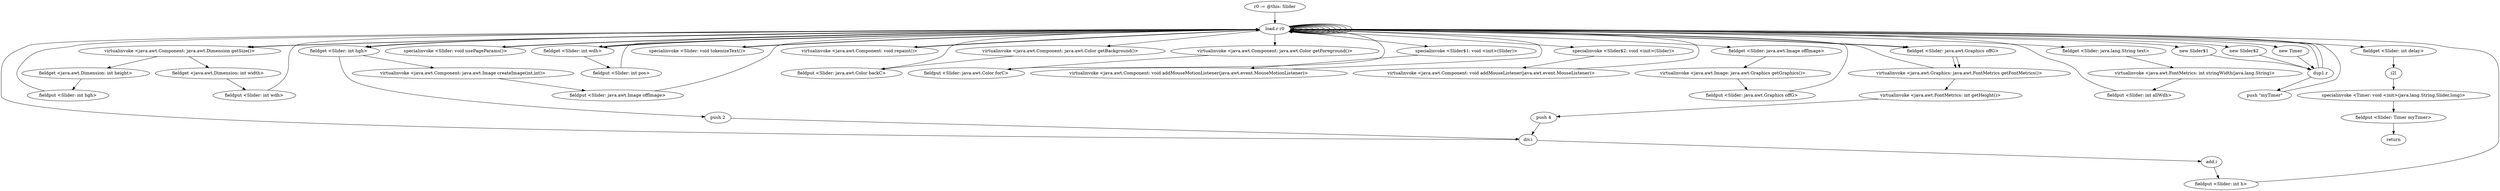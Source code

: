 digraph "" {
    "r0 := @this: Slider"
    "load.r r0"
    "r0 := @this: Slider"->"load.r r0";
    "load.r r0"->"load.r r0";
    "virtualinvoke <java.awt.Component: java.awt.Dimension getSize()>"
    "load.r r0"->"virtualinvoke <java.awt.Component: java.awt.Dimension getSize()>";
    "fieldget <java.awt.Dimension: int height>"
    "virtualinvoke <java.awt.Component: java.awt.Dimension getSize()>"->"fieldget <java.awt.Dimension: int height>";
    "fieldput <Slider: int hgh>"
    "fieldget <java.awt.Dimension: int height>"->"fieldput <Slider: int hgh>";
    "fieldput <Slider: int hgh>"->"load.r r0";
    "load.r r0"->"load.r r0";
    "load.r r0"->"virtualinvoke <java.awt.Component: java.awt.Dimension getSize()>";
    "fieldget <java.awt.Dimension: int width>"
    "virtualinvoke <java.awt.Component: java.awt.Dimension getSize()>"->"fieldget <java.awt.Dimension: int width>";
    "fieldput <Slider: int wdh>"
    "fieldget <java.awt.Dimension: int width>"->"fieldput <Slider: int wdh>";
    "fieldput <Slider: int wdh>"->"load.r r0";
    "load.r r0"->"load.r r0";
    "load.r r0"->"load.r r0";
    "fieldget <Slider: int wdh>"
    "load.r r0"->"fieldget <Slider: int wdh>";
    "fieldget <Slider: int wdh>"->"load.r r0";
    "fieldget <Slider: int hgh>"
    "load.r r0"->"fieldget <Slider: int hgh>";
    "virtualinvoke <java.awt.Component: java.awt.Image createImage(int,int)>"
    "fieldget <Slider: int hgh>"->"virtualinvoke <java.awt.Component: java.awt.Image createImage(int,int)>";
    "fieldput <Slider: java.awt.Image offImage>"
    "virtualinvoke <java.awt.Component: java.awt.Image createImage(int,int)>"->"fieldput <Slider: java.awt.Image offImage>";
    "fieldput <Slider: java.awt.Image offImage>"->"load.r r0";
    "load.r r0"->"load.r r0";
    "fieldget <Slider: java.awt.Image offImage>"
    "load.r r0"->"fieldget <Slider: java.awt.Image offImage>";
    "virtualinvoke <java.awt.Image: java.awt.Graphics getGraphics()>"
    "fieldget <Slider: java.awt.Image offImage>"->"virtualinvoke <java.awt.Image: java.awt.Graphics getGraphics()>";
    "fieldput <Slider: java.awt.Graphics offG>"
    "virtualinvoke <java.awt.Image: java.awt.Graphics getGraphics()>"->"fieldput <Slider: java.awt.Graphics offG>";
    "fieldput <Slider: java.awt.Graphics offG>"->"load.r r0";
    "load.r r0"->"load.r r0";
    "fieldget <Slider: java.awt.Graphics offG>"
    "load.r r0"->"fieldget <Slider: java.awt.Graphics offG>";
    "virtualinvoke <java.awt.Graphics: java.awt.FontMetrics getFontMetrics()>"
    "fieldget <Slider: java.awt.Graphics offG>"->"virtualinvoke <java.awt.Graphics: java.awt.FontMetrics getFontMetrics()>";
    "virtualinvoke <java.awt.FontMetrics: int getHeight()>"
    "virtualinvoke <java.awt.Graphics: java.awt.FontMetrics getFontMetrics()>"->"virtualinvoke <java.awt.FontMetrics: int getHeight()>";
    "push 4"
    "virtualinvoke <java.awt.FontMetrics: int getHeight()>"->"push 4";
    "div.i"
    "push 4"->"div.i";
    "div.i"->"load.r r0";
    "load.r r0"->"fieldget <Slider: int hgh>";
    "push 2"
    "fieldget <Slider: int hgh>"->"push 2";
    "push 2"->"div.i";
    "add.i"
    "div.i"->"add.i";
    "fieldput <Slider: int h>"
    "add.i"->"fieldput <Slider: int h>";
    "fieldput <Slider: int h>"->"load.r r0";
    "load.r r0"->"load.r r0";
    "load.r r0"->"fieldget <Slider: int wdh>";
    "fieldput <Slider: int pos>"
    "fieldget <Slider: int wdh>"->"fieldput <Slider: int pos>";
    "fieldput <Slider: int pos>"->"load.r r0";
    "specialinvoke <Slider: void usePageParams()>"
    "load.r r0"->"specialinvoke <Slider: void usePageParams()>";
    "specialinvoke <Slider: void usePageParams()>"->"load.r r0";
    "load.r r0"->"load.r r0";
    "virtualinvoke <java.awt.Component: java.awt.Color getBackground()>"
    "load.r r0"->"virtualinvoke <java.awt.Component: java.awt.Color getBackground()>";
    "fieldput <Slider: java.awt.Color backC>"
    "virtualinvoke <java.awt.Component: java.awt.Color getBackground()>"->"fieldput <Slider: java.awt.Color backC>";
    "fieldput <Slider: java.awt.Color backC>"->"load.r r0";
    "load.r r0"->"load.r r0";
    "virtualinvoke <java.awt.Component: java.awt.Color getForeground()>"
    "load.r r0"->"virtualinvoke <java.awt.Component: java.awt.Color getForeground()>";
    "fieldput <Slider: java.awt.Color forC>"
    "virtualinvoke <java.awt.Component: java.awt.Color getForeground()>"->"fieldput <Slider: java.awt.Color forC>";
    "fieldput <Slider: java.awt.Color forC>"->"load.r r0";
    "specialinvoke <Slider: void tokenizeText()>"
    "load.r r0"->"specialinvoke <Slider: void tokenizeText()>";
    "specialinvoke <Slider: void tokenizeText()>"->"load.r r0";
    "load.r r0"->"load.r r0";
    "load.r r0"->"fieldget <Slider: java.awt.Graphics offG>";
    "fieldget <Slider: java.awt.Graphics offG>"->"virtualinvoke <java.awt.Graphics: java.awt.FontMetrics getFontMetrics()>";
    "virtualinvoke <java.awt.Graphics: java.awt.FontMetrics getFontMetrics()>"->"load.r r0";
    "fieldget <Slider: java.lang.String text>"
    "load.r r0"->"fieldget <Slider: java.lang.String text>";
    "virtualinvoke <java.awt.FontMetrics: int stringWidth(java.lang.String)>"
    "fieldget <Slider: java.lang.String text>"->"virtualinvoke <java.awt.FontMetrics: int stringWidth(java.lang.String)>";
    "fieldput <Slider: int allWdh>"
    "virtualinvoke <java.awt.FontMetrics: int stringWidth(java.lang.String)>"->"fieldput <Slider: int allWdh>";
    "fieldput <Slider: int allWdh>"->"load.r r0";
    "virtualinvoke <java.awt.Component: void repaint()>"
    "load.r r0"->"virtualinvoke <java.awt.Component: void repaint()>";
    "virtualinvoke <java.awt.Component: void repaint()>"->"load.r r0";
    "new Slider$1"
    "load.r r0"->"new Slider$1";
    "dup1.r"
    "new Slider$1"->"dup1.r";
    "dup1.r"->"load.r r0";
    "specialinvoke <Slider$1: void <init>(Slider)>"
    "load.r r0"->"specialinvoke <Slider$1: void <init>(Slider)>";
    "virtualinvoke <java.awt.Component: void addMouseMotionListener(java.awt.event.MouseMotionListener)>"
    "specialinvoke <Slider$1: void <init>(Slider)>"->"virtualinvoke <java.awt.Component: void addMouseMotionListener(java.awt.event.MouseMotionListener)>";
    "virtualinvoke <java.awt.Component: void addMouseMotionListener(java.awt.event.MouseMotionListener)>"->"load.r r0";
    "new Slider$2"
    "load.r r0"->"new Slider$2";
    "new Slider$2"->"dup1.r";
    "dup1.r"->"load.r r0";
    "specialinvoke <Slider$2: void <init>(Slider)>"
    "load.r r0"->"specialinvoke <Slider$2: void <init>(Slider)>";
    "virtualinvoke <java.awt.Component: void addMouseListener(java.awt.event.MouseListener)>"
    "specialinvoke <Slider$2: void <init>(Slider)>"->"virtualinvoke <java.awt.Component: void addMouseListener(java.awt.event.MouseListener)>";
    "virtualinvoke <java.awt.Component: void addMouseListener(java.awt.event.MouseListener)>"->"load.r r0";
    "new Timer"
    "load.r r0"->"new Timer";
    "new Timer"->"dup1.r";
    "push \"myTimer\""
    "dup1.r"->"push \"myTimer\"";
    "push \"myTimer\""->"load.r r0";
    "load.r r0"->"load.r r0";
    "fieldget <Slider: int delay>"
    "load.r r0"->"fieldget <Slider: int delay>";
    "i2l"
    "fieldget <Slider: int delay>"->"i2l";
    "specialinvoke <Timer: void <init>(java.lang.String,Slider,long)>"
    "i2l"->"specialinvoke <Timer: void <init>(java.lang.String,Slider,long)>";
    "fieldput <Slider: Timer myTimer>"
    "specialinvoke <Timer: void <init>(java.lang.String,Slider,long)>"->"fieldput <Slider: Timer myTimer>";
    "return"
    "fieldput <Slider: Timer myTimer>"->"return";
}
